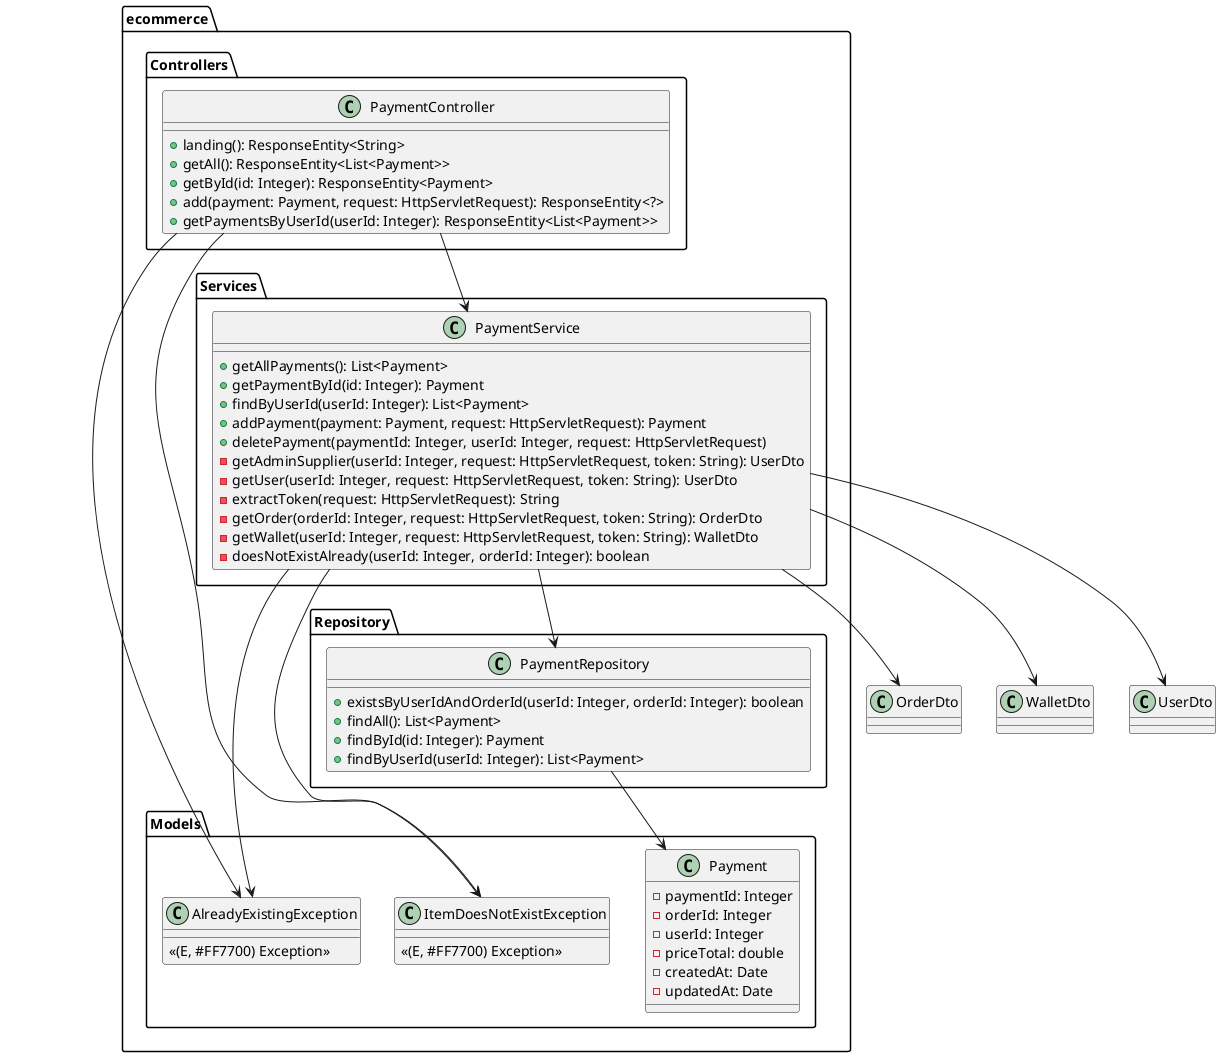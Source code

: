 @startuml
package ecommerce.Models {
    class Payment {
        - paymentId: Integer
        - orderId: Integer
        - userId: Integer
        - priceTotal: double
        - createdAt: Date
        - updatedAt: Date
    }

    class AlreadyExistingException {
        << (E, #FF7700) Exception >>
    }

    class ItemDoesNotExistException {
        << (E, #FF7700) Exception >>
    }
}

package ecommerce.Controllers {
    class PaymentController {
        + landing(): ResponseEntity<String>
        + getAll(): ResponseEntity<List<Payment>>
        + getById(id: Integer): ResponseEntity<Payment>
        + add(payment: Payment, request: HttpServletRequest): ResponseEntity<?>
        + getPaymentsByUserId(userId: Integer): ResponseEntity<List<Payment>>
    }
}

package ecommerce.Services {
    class PaymentService {
        + getAllPayments(): List<Payment>
        + getPaymentById(id: Integer): Payment
        + findByUserId(userId: Integer): List<Payment>
        + addPayment(payment: Payment, request: HttpServletRequest): Payment
        + deletePayment(paymentId: Integer, userId: Integer, request: HttpServletRequest)
        - getAdminSupplier(userId: Integer, request: HttpServletRequest, token: String): UserDto
        - getUser(userId: Integer, request: HttpServletRequest, token: String): UserDto
        - extractToken(request: HttpServletRequest): String
        - getOrder(orderId: Integer, request: HttpServletRequest, token: String): OrderDto
        - getWallet(userId: Integer, request: HttpServletRequest, token: String): WalletDto
        - doesNotExistAlready(userId: Integer, orderId: Integer): boolean
    }
}

package ecommerce.Repository {
    class PaymentRepository {
        + existsByUserIdAndOrderId(userId: Integer, orderId: Integer): boolean
        + findAll(): List<Payment>
        + findById(id: Integer): Payment
        + findByUserId(userId: Integer): List<Payment>
    }
}

PaymentController --> PaymentService
PaymentService --> PaymentRepository
PaymentService --> UserDto
PaymentService --> OrderDto
PaymentService --> WalletDto

PaymentController --> AlreadyExistingException
PaymentController --> ItemDoesNotExistException

PaymentService --> AlreadyExistingException
PaymentService --> ItemDoesNotExistException

PaymentRepository --> Payment

@enduml

